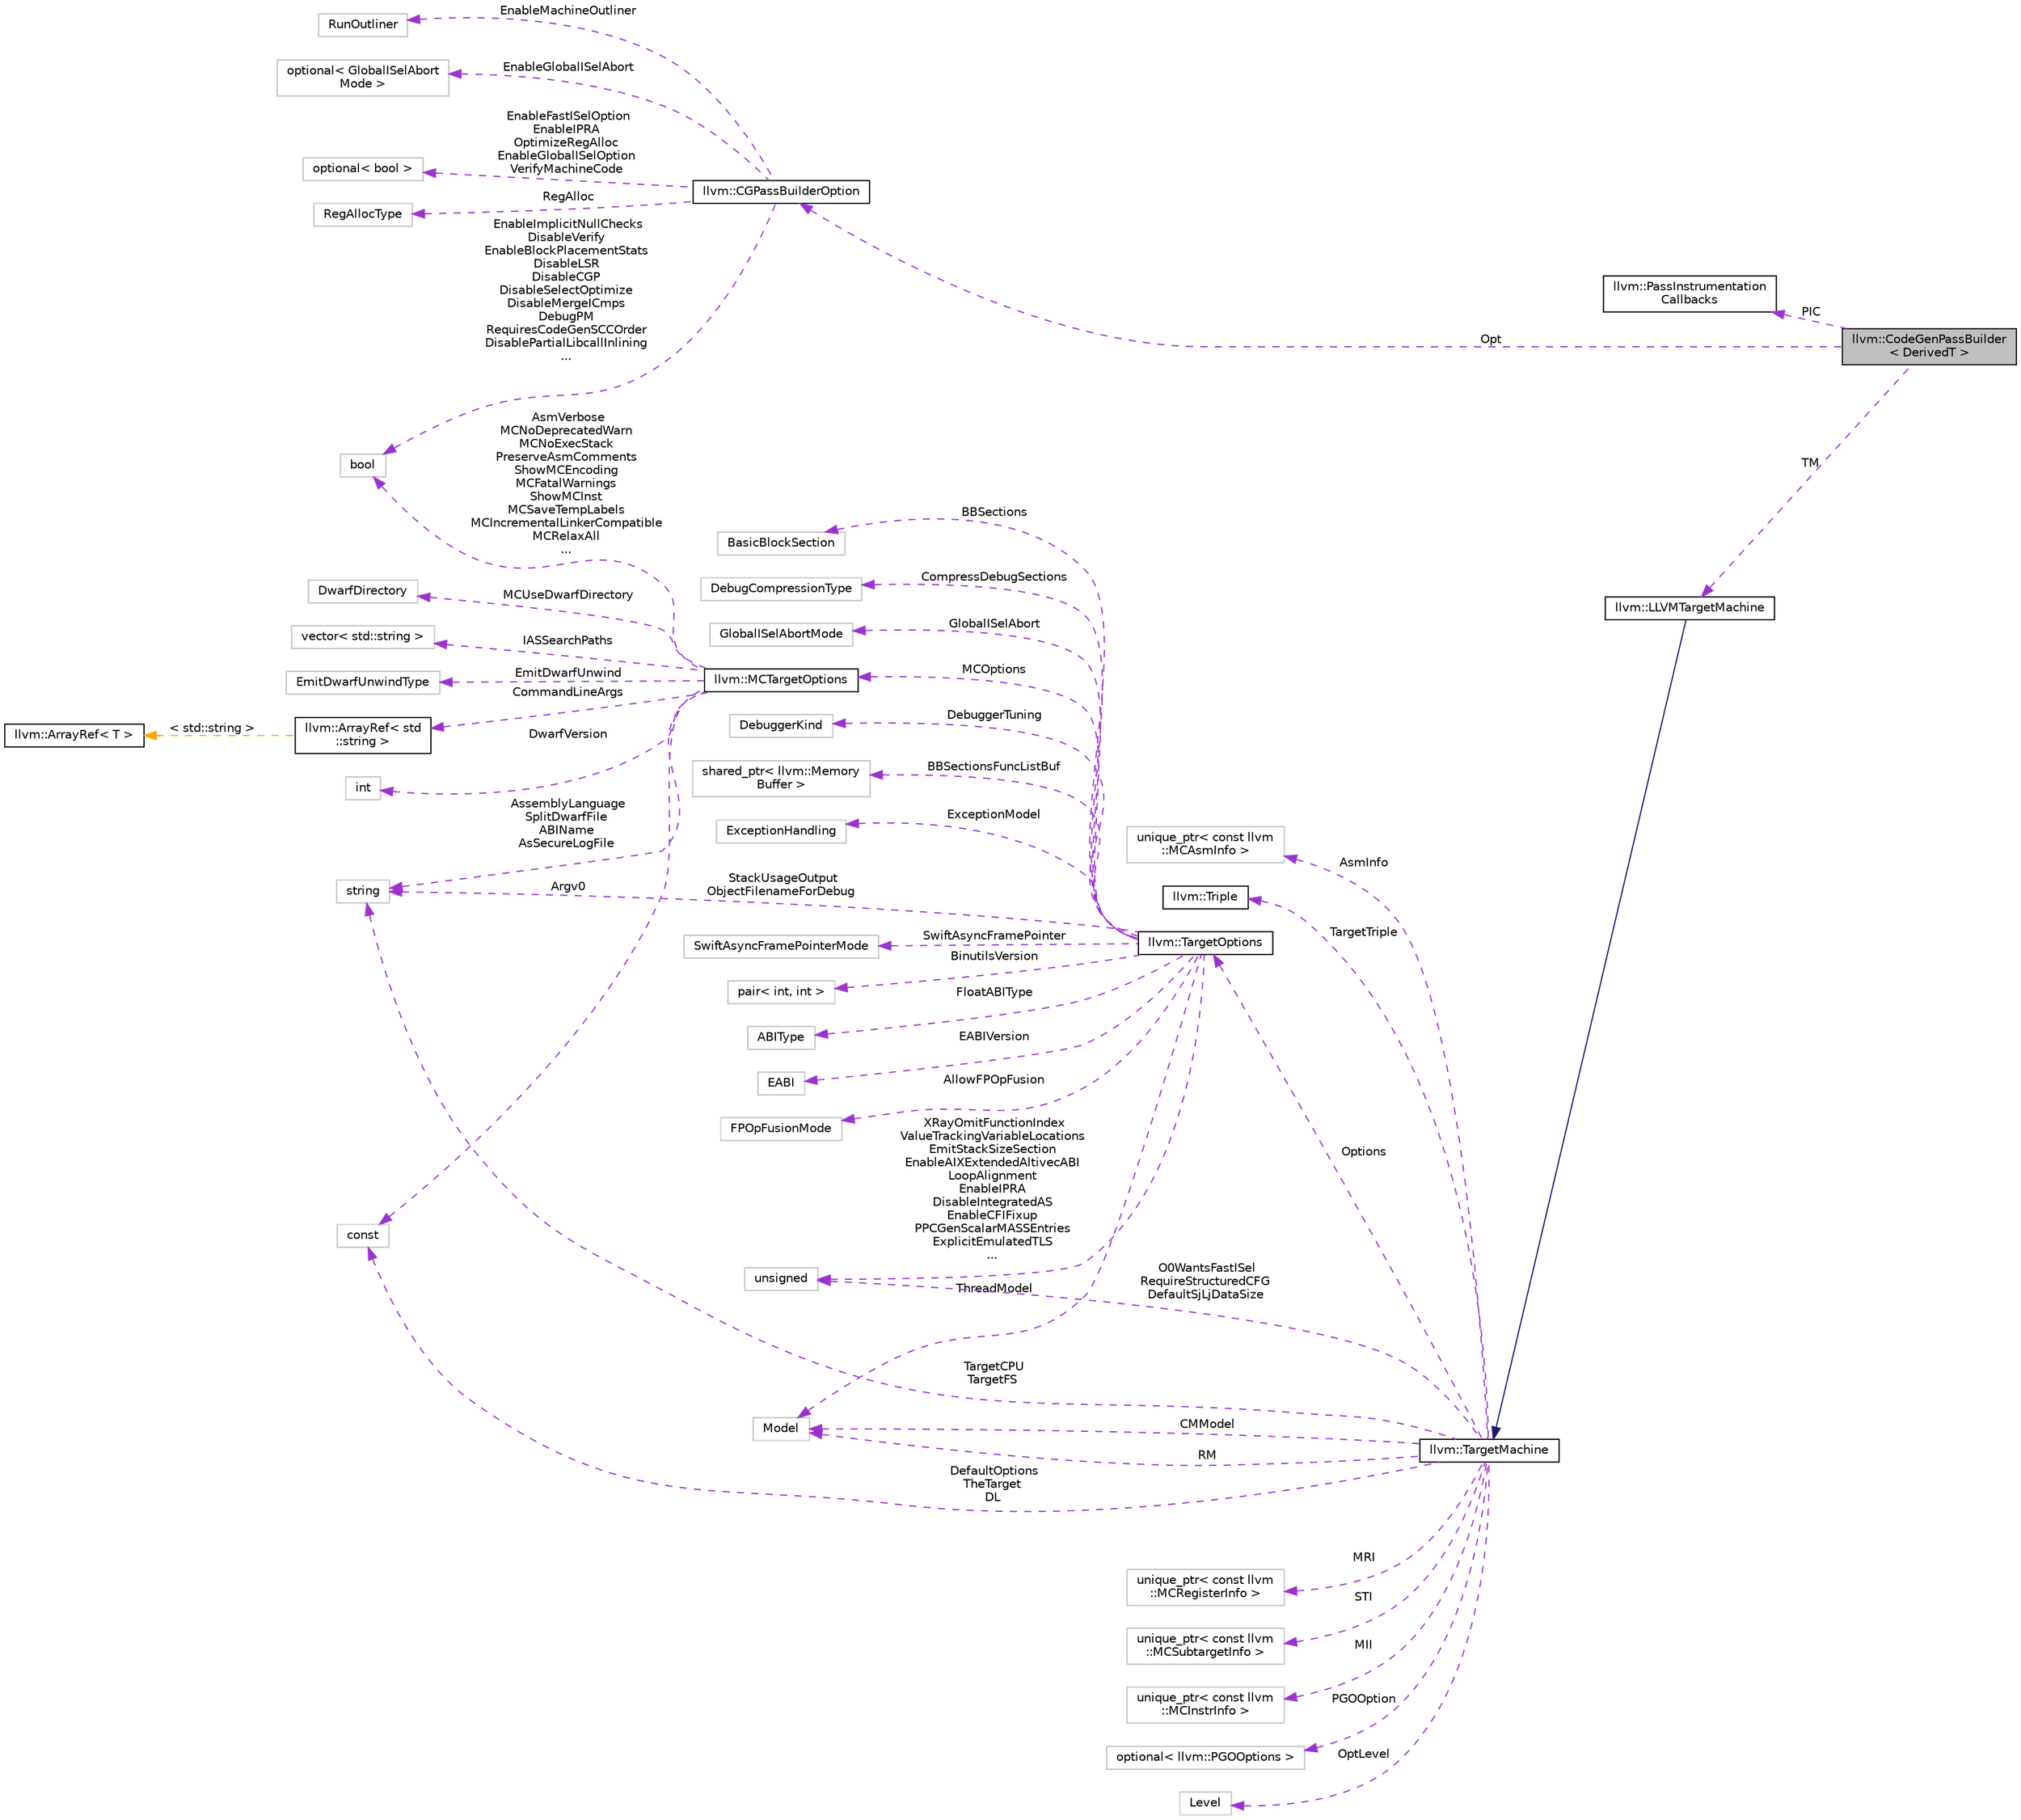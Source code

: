 digraph "llvm::CodeGenPassBuilder&lt; DerivedT &gt;"
{
 // LATEX_PDF_SIZE
  bgcolor="transparent";
  edge [fontname="Helvetica",fontsize="10",labelfontname="Helvetica",labelfontsize="10"];
  node [fontname="Helvetica",fontsize="10",shape=record];
  rankdir="LR";
  Node1 [label="llvm::CodeGenPassBuilder\l\< DerivedT \>",height=0.2,width=0.4,color="black", fillcolor="grey75", style="filled", fontcolor="black",tooltip="This class provides access to building LLVM's passes."];
  Node2 -> Node1 [dir="back",color="darkorchid3",fontsize="10",style="dashed",label=" PIC" ,fontname="Helvetica"];
  Node2 [label="llvm::PassInstrumentation\lCallbacks",height=0.2,width=0.4,color="black",URL="$classllvm_1_1PassInstrumentationCallbacks.html",tooltip="This class manages callbacks registration, as well as provides a way for PassInstrumentation to pass ..."];
  Node3 -> Node1 [dir="back",color="darkorchid3",fontsize="10",style="dashed",label=" Opt" ,fontname="Helvetica"];
  Node3 [label="llvm::CGPassBuilderOption",height=0.2,width=0.4,color="black",URL="$structllvm_1_1CGPassBuilderOption.html",tooltip=" "];
  Node4 -> Node3 [dir="back",color="darkorchid3",fontsize="10",style="dashed",label=" EnableMachineOutliner" ,fontname="Helvetica"];
  Node4 [label="RunOutliner",height=0.2,width=0.4,color="grey75",tooltip=" "];
  Node5 -> Node3 [dir="back",color="darkorchid3",fontsize="10",style="dashed",label=" EnableGlobalISelAbort" ,fontname="Helvetica"];
  Node5 [label="optional\< GlobalISelAbort\lMode \>",height=0.2,width=0.4,color="grey75",tooltip=" "];
  Node6 -> Node3 [dir="back",color="darkorchid3",fontsize="10",style="dashed",label=" EnableFastISelOption\nEnableIPRA\nOptimizeRegAlloc\nEnableGlobalISelOption\nVerifyMachineCode" ,fontname="Helvetica"];
  Node6 [label="optional\< bool \>",height=0.2,width=0.4,color="grey75",tooltip=" "];
  Node7 -> Node3 [dir="back",color="darkorchid3",fontsize="10",style="dashed",label=" RegAlloc" ,fontname="Helvetica"];
  Node7 [label="RegAllocType",height=0.2,width=0.4,color="grey75",tooltip=" "];
  Node8 -> Node3 [dir="back",color="darkorchid3",fontsize="10",style="dashed",label=" EnableImplicitNullChecks\nDisableVerify\nEnableBlockPlacementStats\nDisableLSR\nDisableCGP\nDisableSelectOptimize\nDisableMergeICmps\nDebugPM\nRequiresCodeGenSCCOrder\nDisablePartialLibcallInlining\n..." ,fontname="Helvetica"];
  Node8 [label="bool",height=0.2,width=0.4,color="grey75",tooltip=" "];
  Node9 -> Node1 [dir="back",color="darkorchid3",fontsize="10",style="dashed",label=" TM" ,fontname="Helvetica"];
  Node9 [label="llvm::LLVMTargetMachine",height=0.2,width=0.4,color="black",URL="$classllvm_1_1LLVMTargetMachine.html",tooltip="This class describes a target machine that is implemented with the LLVM target-independent code gener..."];
  Node10 -> Node9 [dir="back",color="midnightblue",fontsize="10",style="solid",fontname="Helvetica"];
  Node10 [label="llvm::TargetMachine",height=0.2,width=0.4,color="black",URL="$classllvm_1_1TargetMachine.html",tooltip="Primary interface to the complete machine description for the target machine."];
  Node11 -> Node10 [dir="back",color="darkorchid3",fontsize="10",style="dashed",label=" Options" ,fontname="Helvetica"];
  Node11 [label="llvm::TargetOptions",height=0.2,width=0.4,color="black",URL="$classllvm_1_1TargetOptions.html",tooltip=" "];
  Node12 -> Node11 [dir="back",color="darkorchid3",fontsize="10",style="dashed",label=" SwiftAsyncFramePointer" ,fontname="Helvetica"];
  Node12 [label="SwiftAsyncFramePointerMode",height=0.2,width=0.4,color="grey75",tooltip=" "];
  Node13 -> Node11 [dir="back",color="darkorchid3",fontsize="10",style="dashed",label=" BinutilsVersion" ,fontname="Helvetica"];
  Node13 [label="pair\< int, int \>",height=0.2,width=0.4,color="grey75",tooltip=" "];
  Node14 -> Node11 [dir="back",color="darkorchid3",fontsize="10",style="dashed",label=" FloatABIType" ,fontname="Helvetica"];
  Node14 [label="ABIType",height=0.2,width=0.4,color="grey75",tooltip=" "];
  Node15 -> Node11 [dir="back",color="darkorchid3",fontsize="10",style="dashed",label=" EABIVersion" ,fontname="Helvetica"];
  Node15 [label="EABI",height=0.2,width=0.4,color="grey75",tooltip=" "];
  Node16 -> Node11 [dir="back",color="darkorchid3",fontsize="10",style="dashed",label=" ThreadModel" ,fontname="Helvetica"];
  Node16 [label="Model",height=0.2,width=0.4,color="grey75",tooltip=" "];
  Node17 -> Node11 [dir="back",color="darkorchid3",fontsize="10",style="dashed",label=" AllowFPOpFusion" ,fontname="Helvetica"];
  Node17 [label="FPOpFusionMode",height=0.2,width=0.4,color="grey75",tooltip=" "];
  Node18 -> Node11 [dir="back",color="darkorchid3",fontsize="10",style="dashed",label=" BBSections" ,fontname="Helvetica"];
  Node18 [label="BasicBlockSection",height=0.2,width=0.4,color="grey75",tooltip=" "];
  Node19 -> Node11 [dir="back",color="darkorchid3",fontsize="10",style="dashed",label=" CompressDebugSections" ,fontname="Helvetica"];
  Node19 [label="DebugCompressionType",height=0.2,width=0.4,color="grey75",tooltip=" "];
  Node20 -> Node11 [dir="back",color="darkorchid3",fontsize="10",style="dashed",label=" MCOptions" ,fontname="Helvetica"];
  Node20 [label="llvm::MCTargetOptions",height=0.2,width=0.4,color="black",URL="$classllvm_1_1MCTargetOptions.html",tooltip=" "];
  Node21 -> Node20 [dir="back",color="darkorchid3",fontsize="10",style="dashed",label=" MCUseDwarfDirectory" ,fontname="Helvetica"];
  Node21 [label="DwarfDirectory",height=0.2,width=0.4,color="grey75",tooltip=" "];
  Node22 -> Node20 [dir="back",color="darkorchid3",fontsize="10",style="dashed",label=" IASSearchPaths" ,fontname="Helvetica"];
  Node22 [label="vector\< std::string \>",height=0.2,width=0.4,color="grey75",tooltip=" "];
  Node23 -> Node20 [dir="back",color="darkorchid3",fontsize="10",style="dashed",label=" EmitDwarfUnwind" ,fontname="Helvetica"];
  Node23 [label="EmitDwarfUnwindType",height=0.2,width=0.4,color="grey75",tooltip=" "];
  Node24 -> Node20 [dir="back",color="darkorchid3",fontsize="10",style="dashed",label=" CommandLineArgs" ,fontname="Helvetica"];
  Node24 [label="llvm::ArrayRef\< std\l::string \>",height=0.2,width=0.4,color="black",URL="$classllvm_1_1ArrayRef.html",tooltip=" "];
  Node25 -> Node24 [dir="back",color="orange",fontsize="10",style="dashed",label=" \< std::string \>" ,fontname="Helvetica"];
  Node25 [label="llvm::ArrayRef\< T \>",height=0.2,width=0.4,color="black",URL="$classllvm_1_1ArrayRef.html",tooltip="ArrayRef - Represent a constant reference to an array (0 or more elements consecutively in memory),..."];
  Node26 -> Node20 [dir="back",color="darkorchid3",fontsize="10",style="dashed",label=" DwarfVersion" ,fontname="Helvetica"];
  Node26 [label="int",height=0.2,width=0.4,color="grey75",tooltip=" "];
  Node27 -> Node20 [dir="back",color="darkorchid3",fontsize="10",style="dashed",label=" AssemblyLanguage\nSplitDwarfFile\nABIName\nAsSecureLogFile" ,fontname="Helvetica"];
  Node27 [label="string",height=0.2,width=0.4,color="grey75",tooltip=" "];
  Node8 -> Node20 [dir="back",color="darkorchid3",fontsize="10",style="dashed",label=" AsmVerbose\nMCNoDeprecatedWarn\nMCNoExecStack\nPreserveAsmComments\nShowMCEncoding\nMCFatalWarnings\nShowMCInst\nMCSaveTempLabels\nMCIncrementalLinkerCompatible\nMCRelaxAll\n..." ,fontname="Helvetica"];
  Node28 -> Node20 [dir="back",color="darkorchid3",fontsize="10",style="dashed",label=" Argv0" ,fontname="Helvetica"];
  Node28 [label="const",height=0.2,width=0.4,color="grey75",tooltip=" "];
  Node29 -> Node11 [dir="back",color="darkorchid3",fontsize="10",style="dashed",label=" GlobalISelAbort" ,fontname="Helvetica"];
  Node29 [label="GlobalISelAbortMode",height=0.2,width=0.4,color="grey75",tooltip=" "];
  Node30 -> Node11 [dir="back",color="darkorchid3",fontsize="10",style="dashed",label=" DebuggerTuning" ,fontname="Helvetica"];
  Node30 [label="DebuggerKind",height=0.2,width=0.4,color="grey75",tooltip=" "];
  Node27 -> Node11 [dir="back",color="darkorchid3",fontsize="10",style="dashed",label=" StackUsageOutput\nObjectFilenameForDebug" ,fontname="Helvetica"];
  Node31 -> Node11 [dir="back",color="darkorchid3",fontsize="10",style="dashed",label=" BBSectionsFuncListBuf" ,fontname="Helvetica"];
  Node31 [label="shared_ptr\< llvm::Memory\lBuffer \>",height=0.2,width=0.4,color="grey75",tooltip=" "];
  Node32 -> Node11 [dir="back",color="darkorchid3",fontsize="10",style="dashed",label=" XRayOmitFunctionIndex\nValueTrackingVariableLocations\nEmitStackSizeSection\nEnableAIXExtendedAltivecABI\nLoopAlignment\nEnableIPRA\nDisableIntegratedAS\nEnableCFIFixup\nPPCGenScalarMASSEntries\nExplicitEmulatedTLS\n..." ,fontname="Helvetica"];
  Node32 [label="unsigned",height=0.2,width=0.4,color="grey75",tooltip=" "];
  Node33 -> Node11 [dir="back",color="darkorchid3",fontsize="10",style="dashed",label=" ExceptionModel" ,fontname="Helvetica"];
  Node33 [label="ExceptionHandling",height=0.2,width=0.4,color="grey75",tooltip=" "];
  Node34 -> Node10 [dir="back",color="darkorchid3",fontsize="10",style="dashed",label=" MRI" ,fontname="Helvetica"];
  Node34 [label="unique_ptr\< const llvm\l::MCRegisterInfo \>",height=0.2,width=0.4,color="grey75",tooltip=" "];
  Node35 -> Node10 [dir="back",color="darkorchid3",fontsize="10",style="dashed",label=" STI" ,fontname="Helvetica"];
  Node35 [label="unique_ptr\< const llvm\l::MCSubtargetInfo \>",height=0.2,width=0.4,color="grey75",tooltip=" "];
  Node36 -> Node10 [dir="back",color="darkorchid3",fontsize="10",style="dashed",label=" MII" ,fontname="Helvetica"];
  Node36 [label="unique_ptr\< const llvm\l::MCInstrInfo \>",height=0.2,width=0.4,color="grey75",tooltip=" "];
  Node16 -> Node10 [dir="back",color="darkorchid3",fontsize="10",style="dashed",label=" RM" ,fontname="Helvetica"];
  Node37 -> Node10 [dir="back",color="darkorchid3",fontsize="10",style="dashed",label=" PGOOption" ,fontname="Helvetica"];
  Node37 [label="optional\< llvm::PGOOptions \>",height=0.2,width=0.4,color="grey75",tooltip=" "];
  Node38 -> Node10 [dir="back",color="darkorchid3",fontsize="10",style="dashed",label=" OptLevel" ,fontname="Helvetica"];
  Node38 [label="Level",height=0.2,width=0.4,color="grey75",tooltip=" "];
  Node27 -> Node10 [dir="back",color="darkorchid3",fontsize="10",style="dashed",label=" TargetCPU\nTargetFS" ,fontname="Helvetica"];
  Node39 -> Node10 [dir="back",color="darkorchid3",fontsize="10",style="dashed",label=" AsmInfo" ,fontname="Helvetica"];
  Node39 [label="unique_ptr\< const llvm\l::MCAsmInfo \>",height=0.2,width=0.4,color="grey75",tooltip=" "];
  Node16 -> Node10 [dir="back",color="darkorchid3",fontsize="10",style="dashed",label=" CMModel" ,fontname="Helvetica"];
  Node40 -> Node10 [dir="back",color="darkorchid3",fontsize="10",style="dashed",label=" TargetTriple" ,fontname="Helvetica"];
  Node40 [label="llvm::Triple",height=0.2,width=0.4,color="black",URL="$classllvm_1_1Triple.html",tooltip="Triple - Helper class for working with autoconf configuration names."];
  Node32 -> Node10 [dir="back",color="darkorchid3",fontsize="10",style="dashed",label=" O0WantsFastISel\nRequireStructuredCFG\nDefaultSjLjDataSize" ,fontname="Helvetica"];
  Node28 -> Node10 [dir="back",color="darkorchid3",fontsize="10",style="dashed",label=" DefaultOptions\nTheTarget\nDL" ,fontname="Helvetica"];
}
